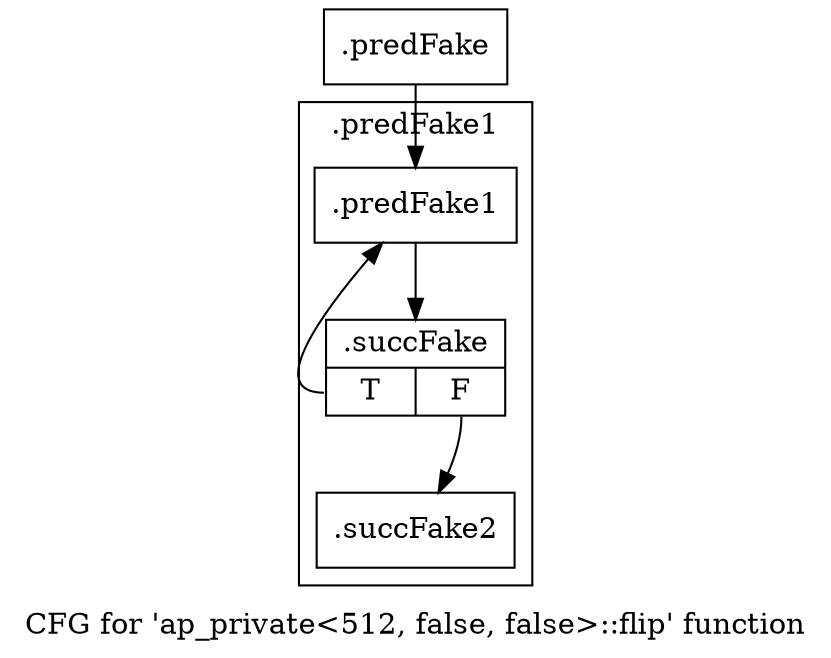 digraph "CFG for 'ap_private\<512, false, false\>::flip' function" {
	label="CFG for 'ap_private\<512, false, false\>::flip' function";

	Node0x50a4bf0 [shape=record,filename="",linenumber="",label="{.predFake}"];
	Node0x50a4bf0 -> Node0x50a50e0[ callList="" memoryops="" filename="/mnt/xilinx/Vitis_HLS/2021.2/include/etc/ap_private.h" execusionnum="0"];
	Node0x6059700 [shape=record,filename="/mnt/xilinx/Vitis_HLS/2021.2/include/etc/ap_private.h",linenumber="3810",label="{.succFake2}"];
subgraph cluster_0 {
	label=".predFake1";
	tripcount="0";
	invocationtime="0";

	Node0x50a50e0 [shape=record,filename="/mnt/xilinx/Vitis_HLS/2021.2/include/etc/ap_private.h",linenumber="3808",label="{.predFake1}"];
	Node0x50a50e0 -> Node0x6059650[ callList="" memoryops="" filename="/mnt/xilinx/Vitis_HLS/2021.2/include/etc/ap_private.h" execusionnum="0"];
	Node0x6059650 [shape=record,filename="/mnt/xilinx/Vitis_HLS/2021.2/include/etc/ap_private.h",linenumber="3808",label="{.succFake|{<s0>T|<s1>F}}"];
	Node0x6059650:s0 -> Node0x50a50e0[ callList="" memoryops="" filename="/mnt/xilinx/Vitis_HLS/2021.2/include/etc/ap_private.h" execusionnum="0"];
	Node0x6059650:s1 -> Node0x6059700[ callList="" memoryops="" filename="/mnt/xilinx/Vitis_HLS/2021.2/include/etc/ap_private.h" execusionnum="0"];
}
}
